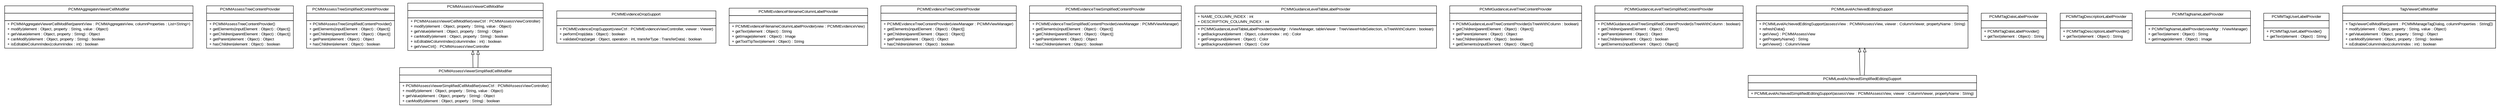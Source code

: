 #!/usr/local/bin/dot
#
# Class diagram 
# Generated by UMLGraph version R5_6-24-gf6e263 (http://www.umlgraph.org/)
#

digraph G {
	edge [fontname="arial",fontsize=10,labelfontname="arial",labelfontsize=10];
	node [fontname="arial",fontsize=10,shape=plaintext];
	nodesep=0.25;
	ranksep=0.5;
	// gov.sandia.cf.parts.ui.pcmm.editors.PCMMAggregateViewerCellModifier
	c24739 [label=<<table title="gov.sandia.cf.parts.ui.pcmm.editors.PCMMAggregateViewerCellModifier" border="0" cellborder="1" cellspacing="0" cellpadding="2" port="p" href="./PCMMAggregateViewerCellModifier.html">
		<tr><td><table border="0" cellspacing="0" cellpadding="1">
<tr><td align="center" balign="center"> PCMMAggregateViewerCellModifier </td></tr>
		</table></td></tr>
		<tr><td><table border="0" cellspacing="0" cellpadding="1">
<tr><td align="left" balign="left">  </td></tr>
		</table></td></tr>
		<tr><td><table border="0" cellspacing="0" cellpadding="1">
<tr><td align="left" balign="left"> + PCMMAggregateViewerCellModifier(parentView : PCMMAggregateView, columnProperties : List&lt;String&gt;) </td></tr>
<tr><td align="left" balign="left"> + modify(element : Object, property : String, value : Object) </td></tr>
<tr><td align="left" balign="left"> + getValue(element : Object, property : String) : Object </td></tr>
<tr><td align="left" balign="left"> + canModify(element : Object, property : String) : boolean </td></tr>
<tr><td align="left" balign="left"> + isEditableColumnIndex(columnIndex : int) : boolean </td></tr>
		</table></td></tr>
		</table>>, URL="./PCMMAggregateViewerCellModifier.html", fontname="arial", fontcolor="black", fontsize=10.0];
	// gov.sandia.cf.parts.ui.pcmm.editors.PCMMAssessTreeContentProvider
	c24740 [label=<<table title="gov.sandia.cf.parts.ui.pcmm.editors.PCMMAssessTreeContentProvider" border="0" cellborder="1" cellspacing="0" cellpadding="2" port="p" href="./PCMMAssessTreeContentProvider.html">
		<tr><td><table border="0" cellspacing="0" cellpadding="1">
<tr><td align="center" balign="center"> PCMMAssessTreeContentProvider </td></tr>
		</table></td></tr>
		<tr><td><table border="0" cellspacing="0" cellpadding="1">
<tr><td align="left" balign="left">  </td></tr>
		</table></td></tr>
		<tr><td><table border="0" cellspacing="0" cellpadding="1">
<tr><td align="left" balign="left"> + PCMMAssessTreeContentProvider() </td></tr>
<tr><td align="left" balign="left"> + getElements(inputElement : Object) : Object[] </td></tr>
<tr><td align="left" balign="left"> + getChildren(parentElement : Object) : Object[] </td></tr>
<tr><td align="left" balign="left"> + getParent(element : Object) : Object </td></tr>
<tr><td align="left" balign="left"> + hasChildren(element : Object) : boolean </td></tr>
		</table></td></tr>
		</table>>, URL="./PCMMAssessTreeContentProvider.html", fontname="arial", fontcolor="black", fontsize=10.0];
	// gov.sandia.cf.parts.ui.pcmm.editors.PCMMAssessTreeSimplifiedContentProvider
	c24741 [label=<<table title="gov.sandia.cf.parts.ui.pcmm.editors.PCMMAssessTreeSimplifiedContentProvider" border="0" cellborder="1" cellspacing="0" cellpadding="2" port="p" href="./PCMMAssessTreeSimplifiedContentProvider.html">
		<tr><td><table border="0" cellspacing="0" cellpadding="1">
<tr><td align="center" balign="center"> PCMMAssessTreeSimplifiedContentProvider </td></tr>
		</table></td></tr>
		<tr><td><table border="0" cellspacing="0" cellpadding="1">
<tr><td align="left" balign="left">  </td></tr>
		</table></td></tr>
		<tr><td><table border="0" cellspacing="0" cellpadding="1">
<tr><td align="left" balign="left"> + PCMMAssessTreeSimplifiedContentProvider() </td></tr>
<tr><td align="left" balign="left"> + getElements(inputElement : Object) : Object[] </td></tr>
<tr><td align="left" balign="left"> + getChildren(parentElement : Object) : Object[] </td></tr>
<tr><td align="left" balign="left"> + getParent(element : Object) : Object </td></tr>
<tr><td align="left" balign="left"> + hasChildren(element : Object) : boolean </td></tr>
		</table></td></tr>
		</table>>, URL="./PCMMAssessTreeSimplifiedContentProvider.html", fontname="arial", fontcolor="black", fontsize=10.0];
	// gov.sandia.cf.parts.ui.pcmm.editors.PCMMAssessViewerCellModifier
	c24742 [label=<<table title="gov.sandia.cf.parts.ui.pcmm.editors.PCMMAssessViewerCellModifier" border="0" cellborder="1" cellspacing="0" cellpadding="2" port="p" href="./PCMMAssessViewerCellModifier.html">
		<tr><td><table border="0" cellspacing="0" cellpadding="1">
<tr><td align="center" balign="center"> PCMMAssessViewerCellModifier </td></tr>
		</table></td></tr>
		<tr><td><table border="0" cellspacing="0" cellpadding="1">
<tr><td align="left" balign="left">  </td></tr>
		</table></td></tr>
		<tr><td><table border="0" cellspacing="0" cellpadding="1">
<tr><td align="left" balign="left"> + PCMMAssessViewerCellModifier(viewCtrl : PCMMAssessViewController) </td></tr>
<tr><td align="left" balign="left"> + modify(element : Object, property : String, value : Object) </td></tr>
<tr><td align="left" balign="left"> + getValue(element : Object, property : String) : Object </td></tr>
<tr><td align="left" balign="left"> + canModify(element : Object, property : String) : boolean </td></tr>
<tr><td align="left" balign="left"> + isEditableColumnIndex(columnIndex : int) : boolean </td></tr>
<tr><td align="left" balign="left"> + getViewCtrl() : PCMMAssessViewController </td></tr>
		</table></td></tr>
		</table>>, URL="./PCMMAssessViewerCellModifier.html", fontname="arial", fontcolor="black", fontsize=10.0];
	// gov.sandia.cf.parts.ui.pcmm.editors.PCMMAssessViewerSimplifiedCellModifier
	c24743 [label=<<table title="gov.sandia.cf.parts.ui.pcmm.editors.PCMMAssessViewerSimplifiedCellModifier" border="0" cellborder="1" cellspacing="0" cellpadding="2" port="p" href="./PCMMAssessViewerSimplifiedCellModifier.html">
		<tr><td><table border="0" cellspacing="0" cellpadding="1">
<tr><td align="center" balign="center"> PCMMAssessViewerSimplifiedCellModifier </td></tr>
		</table></td></tr>
		<tr><td><table border="0" cellspacing="0" cellpadding="1">
<tr><td align="left" balign="left">  </td></tr>
		</table></td></tr>
		<tr><td><table border="0" cellspacing="0" cellpadding="1">
<tr><td align="left" balign="left"> + PCMMAssessViewerSimplifiedCellModifier(viewCtrl : PCMMAssessViewController) </td></tr>
<tr><td align="left" balign="left"> + modify(element : Object, property : String, value : Object) </td></tr>
<tr><td align="left" balign="left"> + getValue(element : Object, property : String) : Object </td></tr>
<tr><td align="left" balign="left"> + canModify(element : Object, property : String) : boolean </td></tr>
		</table></td></tr>
		</table>>, URL="./PCMMAssessViewerSimplifiedCellModifier.html", fontname="arial", fontcolor="black", fontsize=10.0];
	// gov.sandia.cf.parts.ui.pcmm.editors.PCMMEvidenceDropSupport
	c24744 [label=<<table title="gov.sandia.cf.parts.ui.pcmm.editors.PCMMEvidenceDropSupport" border="0" cellborder="1" cellspacing="0" cellpadding="2" port="p" href="./PCMMEvidenceDropSupport.html">
		<tr><td><table border="0" cellspacing="0" cellpadding="1">
<tr><td align="center" balign="center"> PCMMEvidenceDropSupport </td></tr>
		</table></td></tr>
		<tr><td><table border="0" cellspacing="0" cellpadding="1">
<tr><td align="left" balign="left">  </td></tr>
		</table></td></tr>
		<tr><td><table border="0" cellspacing="0" cellpadding="1">
<tr><td align="left" balign="left"> + PCMMEvidenceDropSupport(viewCtrl : PCMMEvidenceViewController, viewer : Viewer) </td></tr>
<tr><td align="left" balign="left"> + performDrop(data : Object) : boolean </td></tr>
<tr><td align="left" balign="left"> + validateDrop(target : Object, operation : int, transferType : TransferData) : boolean </td></tr>
		</table></td></tr>
		</table>>, URL="./PCMMEvidenceDropSupport.html", fontname="arial", fontcolor="black", fontsize=10.0];
	// gov.sandia.cf.parts.ui.pcmm.editors.PCMMEvidenceFilenameColumnLabelProvider
	c24745 [label=<<table title="gov.sandia.cf.parts.ui.pcmm.editors.PCMMEvidenceFilenameColumnLabelProvider" border="0" cellborder="1" cellspacing="0" cellpadding="2" port="p" href="./PCMMEvidenceFilenameColumnLabelProvider.html">
		<tr><td><table border="0" cellspacing="0" cellpadding="1">
<tr><td align="center" balign="center"> PCMMEvidenceFilenameColumnLabelProvider </td></tr>
		</table></td></tr>
		<tr><td><table border="0" cellspacing="0" cellpadding="1">
<tr><td align="left" balign="left">  </td></tr>
		</table></td></tr>
		<tr><td><table border="0" cellspacing="0" cellpadding="1">
<tr><td align="left" balign="left"> + PCMMEvidenceFilenameColumnLabelProvider(view : PCMMEvidenceView) </td></tr>
<tr><td align="left" balign="left"> + getText(element : Object) : String </td></tr>
<tr><td align="left" balign="left"> + getImage(element : Object) : Image </td></tr>
<tr><td align="left" balign="left"> + getToolTipText(element : Object) : String </td></tr>
		</table></td></tr>
		</table>>, URL="./PCMMEvidenceFilenameColumnLabelProvider.html", fontname="arial", fontcolor="black", fontsize=10.0];
	// gov.sandia.cf.parts.ui.pcmm.editors.PCMMEvidenceTreeContentProvider
	c24746 [label=<<table title="gov.sandia.cf.parts.ui.pcmm.editors.PCMMEvidenceTreeContentProvider" border="0" cellborder="1" cellspacing="0" cellpadding="2" port="p" href="./PCMMEvidenceTreeContentProvider.html">
		<tr><td><table border="0" cellspacing="0" cellpadding="1">
<tr><td align="center" balign="center"> PCMMEvidenceTreeContentProvider </td></tr>
		</table></td></tr>
		<tr><td><table border="0" cellspacing="0" cellpadding="1">
<tr><td align="left" balign="left">  </td></tr>
		</table></td></tr>
		<tr><td><table border="0" cellspacing="0" cellpadding="1">
<tr><td align="left" balign="left"> + PCMMEvidenceTreeContentProvider(viewManager : PCMMViewManager) </td></tr>
<tr><td align="left" balign="left"> + getElements(inputElement : Object) : Object[] </td></tr>
<tr><td align="left" balign="left"> + getChildren(parentElement : Object) : Object[] </td></tr>
<tr><td align="left" balign="left"> + getParent(element : Object) : Object </td></tr>
<tr><td align="left" balign="left"> + hasChildren(element : Object) : boolean </td></tr>
		</table></td></tr>
		</table>>, URL="./PCMMEvidenceTreeContentProvider.html", fontname="arial", fontcolor="black", fontsize=10.0];
	// gov.sandia.cf.parts.ui.pcmm.editors.PCMMEvidenceTreeSimplifiedContentProvider
	c24747 [label=<<table title="gov.sandia.cf.parts.ui.pcmm.editors.PCMMEvidenceTreeSimplifiedContentProvider" border="0" cellborder="1" cellspacing="0" cellpadding="2" port="p" href="./PCMMEvidenceTreeSimplifiedContentProvider.html">
		<tr><td><table border="0" cellspacing="0" cellpadding="1">
<tr><td align="center" balign="center"> PCMMEvidenceTreeSimplifiedContentProvider </td></tr>
		</table></td></tr>
		<tr><td><table border="0" cellspacing="0" cellpadding="1">
<tr><td align="left" balign="left">  </td></tr>
		</table></td></tr>
		<tr><td><table border="0" cellspacing="0" cellpadding="1">
<tr><td align="left" balign="left"> + PCMMEvidenceTreeSimplifiedContentProvider(viewManager : PCMMViewManager) </td></tr>
<tr><td align="left" balign="left"> + getElements(inputElement : Object) : Object[] </td></tr>
<tr><td align="left" balign="left"> + getChildren(parentElement : Object) : Object[] </td></tr>
<tr><td align="left" balign="left"> + getParent(element : Object) : Object </td></tr>
<tr><td align="left" balign="left"> + hasChildren(element : Object) : boolean </td></tr>
		</table></td></tr>
		</table>>, URL="./PCMMEvidenceTreeSimplifiedContentProvider.html", fontname="arial", fontcolor="black", fontsize=10.0];
	// gov.sandia.cf.parts.ui.pcmm.editors.PCMMGuidanceLevelTableLabelProvider
	c24748 [label=<<table title="gov.sandia.cf.parts.ui.pcmm.editors.PCMMGuidanceLevelTableLabelProvider" border="0" cellborder="1" cellspacing="0" cellpadding="2" port="p" href="./PCMMGuidanceLevelTableLabelProvider.html">
		<tr><td><table border="0" cellspacing="0" cellpadding="1">
<tr><td align="center" balign="center"> PCMMGuidanceLevelTableLabelProvider </td></tr>
		</table></td></tr>
		<tr><td><table border="0" cellspacing="0" cellpadding="1">
<tr><td align="left" balign="left"> + NAME_COLUMN_INDEX : int </td></tr>
<tr><td align="left" balign="left"> + DESCRIPTION_COLUMN_INDEX : int </td></tr>
		</table></td></tr>
		<tr><td><table border="0" cellspacing="0" cellpadding="1">
<tr><td align="left" balign="left"> + PCMMGuidanceLevelTableLabelProvider(viewMgr : IViewManager, tableViewer : TreeViewerHideSelection, isTreeWithColumn : boolean) </td></tr>
<tr><td align="left" balign="left"> + getBackground(element : Object, columnIndex : int) : Color </td></tr>
<tr><td align="left" balign="left"> + getForeground(element : Object) : Color </td></tr>
<tr><td align="left" balign="left"> + getBackground(element : Object) : Color </td></tr>
		</table></td></tr>
		</table>>, URL="./PCMMGuidanceLevelTableLabelProvider.html", fontname="arial", fontcolor="black", fontsize=10.0];
	// gov.sandia.cf.parts.ui.pcmm.editors.PCMMGuidanceLevelTreeContentProvider
	c24749 [label=<<table title="gov.sandia.cf.parts.ui.pcmm.editors.PCMMGuidanceLevelTreeContentProvider" border="0" cellborder="1" cellspacing="0" cellpadding="2" port="p" href="./PCMMGuidanceLevelTreeContentProvider.html">
		<tr><td><table border="0" cellspacing="0" cellpadding="1">
<tr><td align="center" balign="center"> PCMMGuidanceLevelTreeContentProvider </td></tr>
		</table></td></tr>
		<tr><td><table border="0" cellspacing="0" cellpadding="1">
<tr><td align="left" balign="left">  </td></tr>
		</table></td></tr>
		<tr><td><table border="0" cellspacing="0" cellpadding="1">
<tr><td align="left" balign="left"> + PCMMGuidanceLevelTreeContentProvider(isTreeWithColumn : boolean) </td></tr>
<tr><td align="left" balign="left"> + getChildren(parentElement : Object) : Object[] </td></tr>
<tr><td align="left" balign="left"> + getParent(element : Object) : Object </td></tr>
<tr><td align="left" balign="left"> + hasChildren(element : Object) : boolean </td></tr>
<tr><td align="left" balign="left"> + getElements(inputElement : Object) : Object[] </td></tr>
		</table></td></tr>
		</table>>, URL="./PCMMGuidanceLevelTreeContentProvider.html", fontname="arial", fontcolor="black", fontsize=10.0];
	// gov.sandia.cf.parts.ui.pcmm.editors.PCMMGuidanceLevelTreeSimplifiedContentProvider
	c24750 [label=<<table title="gov.sandia.cf.parts.ui.pcmm.editors.PCMMGuidanceLevelTreeSimplifiedContentProvider" border="0" cellborder="1" cellspacing="0" cellpadding="2" port="p" href="./PCMMGuidanceLevelTreeSimplifiedContentProvider.html">
		<tr><td><table border="0" cellspacing="0" cellpadding="1">
<tr><td align="center" balign="center"> PCMMGuidanceLevelTreeSimplifiedContentProvider </td></tr>
		</table></td></tr>
		<tr><td><table border="0" cellspacing="0" cellpadding="1">
<tr><td align="left" balign="left">  </td></tr>
		</table></td></tr>
		<tr><td><table border="0" cellspacing="0" cellpadding="1">
<tr><td align="left" balign="left"> + PCMMGuidanceLevelTreeSimplifiedContentProvider(isTreeWithColumn : boolean) </td></tr>
<tr><td align="left" balign="left"> + getChildren(parentElement : Object) : Object[] </td></tr>
<tr><td align="left" balign="left"> + getParent(element : Object) : Object </td></tr>
<tr><td align="left" balign="left"> + hasChildren(element : Object) : boolean </td></tr>
<tr><td align="left" balign="left"> + getElements(inputElement : Object) : Object[] </td></tr>
		</table></td></tr>
		</table>>, URL="./PCMMGuidanceLevelTreeSimplifiedContentProvider.html", fontname="arial", fontcolor="black", fontsize=10.0];
	// gov.sandia.cf.parts.ui.pcmm.editors.PCMMLevelAchievedEditingSupport
	c24751 [label=<<table title="gov.sandia.cf.parts.ui.pcmm.editors.PCMMLevelAchievedEditingSupport" border="0" cellborder="1" cellspacing="0" cellpadding="2" port="p" href="./PCMMLevelAchievedEditingSupport.html">
		<tr><td><table border="0" cellspacing="0" cellpadding="1">
<tr><td align="center" balign="center"> PCMMLevelAchievedEditingSupport </td></tr>
		</table></td></tr>
		<tr><td><table border="0" cellspacing="0" cellpadding="1">
<tr><td align="left" balign="left">  </td></tr>
		</table></td></tr>
		<tr><td><table border="0" cellspacing="0" cellpadding="1">
<tr><td align="left" balign="left"> + PCMMLevelAchievedEditingSupport(assessView : PCMMAssessView, viewer : ColumnViewer, propertyName : String) </td></tr>
<tr><td align="left" balign="left"> + refreshData() </td></tr>
<tr><td align="left" balign="left"> + getView() : PCMMAssessView </td></tr>
<tr><td align="left" balign="left"> + getPropertyName() : String </td></tr>
<tr><td align="left" balign="left"> + getViewer() : ColumnViewer </td></tr>
		</table></td></tr>
		</table>>, URL="./PCMMLevelAchievedEditingSupport.html", fontname="arial", fontcolor="black", fontsize=10.0];
	// gov.sandia.cf.parts.ui.pcmm.editors.PCMMLevelAchievedSimplifiedEditingSupport
	c24752 [label=<<table title="gov.sandia.cf.parts.ui.pcmm.editors.PCMMLevelAchievedSimplifiedEditingSupport" border="0" cellborder="1" cellspacing="0" cellpadding="2" port="p" href="./PCMMLevelAchievedSimplifiedEditingSupport.html">
		<tr><td><table border="0" cellspacing="0" cellpadding="1">
<tr><td align="center" balign="center"> PCMMLevelAchievedSimplifiedEditingSupport </td></tr>
		</table></td></tr>
		<tr><td><table border="0" cellspacing="0" cellpadding="1">
<tr><td align="left" balign="left">  </td></tr>
		</table></td></tr>
		<tr><td><table border="0" cellspacing="0" cellpadding="1">
<tr><td align="left" balign="left"> + PCMMLevelAchievedSimplifiedEditingSupport(assessView : PCMMAssessView, viewer : ColumnViewer, propertyName : String) </td></tr>
		</table></td></tr>
		</table>>, URL="./PCMMLevelAchievedSimplifiedEditingSupport.html", fontname="arial", fontcolor="black", fontsize=10.0];
	// gov.sandia.cf.parts.ui.pcmm.editors.PCMMTagDateLabelProvider
	c24753 [label=<<table title="gov.sandia.cf.parts.ui.pcmm.editors.PCMMTagDateLabelProvider" border="0" cellborder="1" cellspacing="0" cellpadding="2" port="p" href="./PCMMTagDateLabelProvider.html">
		<tr><td><table border="0" cellspacing="0" cellpadding="1">
<tr><td align="center" balign="center"> PCMMTagDateLabelProvider </td></tr>
		</table></td></tr>
		<tr><td><table border="0" cellspacing="0" cellpadding="1">
<tr><td align="left" balign="left">  </td></tr>
		</table></td></tr>
		<tr><td><table border="0" cellspacing="0" cellpadding="1">
<tr><td align="left" balign="left"> + PCMMTagDateLabelProvider() </td></tr>
<tr><td align="left" balign="left"> + getText(element : Object) : String </td></tr>
		</table></td></tr>
		</table>>, URL="./PCMMTagDateLabelProvider.html", fontname="arial", fontcolor="black", fontsize=10.0];
	// gov.sandia.cf.parts.ui.pcmm.editors.PCMMTagDescriptionLabelProvider
	c24754 [label=<<table title="gov.sandia.cf.parts.ui.pcmm.editors.PCMMTagDescriptionLabelProvider" border="0" cellborder="1" cellspacing="0" cellpadding="2" port="p" href="./PCMMTagDescriptionLabelProvider.html">
		<tr><td><table border="0" cellspacing="0" cellpadding="1">
<tr><td align="center" balign="center"> PCMMTagDescriptionLabelProvider </td></tr>
		</table></td></tr>
		<tr><td><table border="0" cellspacing="0" cellpadding="1">
<tr><td align="left" balign="left">  </td></tr>
		</table></td></tr>
		<tr><td><table border="0" cellspacing="0" cellpadding="1">
<tr><td align="left" balign="left"> + PCMMTagDescriptionLabelProvider() </td></tr>
<tr><td align="left" balign="left"> + getText(element : Object) : String </td></tr>
		</table></td></tr>
		</table>>, URL="./PCMMTagDescriptionLabelProvider.html", fontname="arial", fontcolor="black", fontsize=10.0];
	// gov.sandia.cf.parts.ui.pcmm.editors.PCMMTagNameLabelProvider
	c24755 [label=<<table title="gov.sandia.cf.parts.ui.pcmm.editors.PCMMTagNameLabelProvider" border="0" cellborder="1" cellspacing="0" cellpadding="2" port="p" href="./PCMMTagNameLabelProvider.html">
		<tr><td><table border="0" cellspacing="0" cellpadding="1">
<tr><td align="center" balign="center"> PCMMTagNameLabelProvider </td></tr>
		</table></td></tr>
		<tr><td><table border="0" cellspacing="0" cellpadding="1">
<tr><td align="left" balign="left">  </td></tr>
		</table></td></tr>
		<tr><td><table border="0" cellspacing="0" cellpadding="1">
<tr><td align="left" balign="left"> + PCMMTagNameLabelProvider(viewMgr : IViewManager) </td></tr>
<tr><td align="left" balign="left"> + getText(element : Object) : String </td></tr>
<tr><td align="left" balign="left"> + getImage(element : Object) : Image </td></tr>
		</table></td></tr>
		</table>>, URL="./PCMMTagNameLabelProvider.html", fontname="arial", fontcolor="black", fontsize=10.0];
	// gov.sandia.cf.parts.ui.pcmm.editors.PCMMTagUserLabelProvider
	c24756 [label=<<table title="gov.sandia.cf.parts.ui.pcmm.editors.PCMMTagUserLabelProvider" border="0" cellborder="1" cellspacing="0" cellpadding="2" port="p" href="./PCMMTagUserLabelProvider.html">
		<tr><td><table border="0" cellspacing="0" cellpadding="1">
<tr><td align="center" balign="center"> PCMMTagUserLabelProvider </td></tr>
		</table></td></tr>
		<tr><td><table border="0" cellspacing="0" cellpadding="1">
<tr><td align="left" balign="left">  </td></tr>
		</table></td></tr>
		<tr><td><table border="0" cellspacing="0" cellpadding="1">
<tr><td align="left" balign="left"> + PCMMTagUserLabelProvider() </td></tr>
<tr><td align="left" balign="left"> + getText(element : Object) : String </td></tr>
		</table></td></tr>
		</table>>, URL="./PCMMTagUserLabelProvider.html", fontname="arial", fontcolor="black", fontsize=10.0];
	// gov.sandia.cf.parts.ui.pcmm.editors.TagViewerCellModifier
	c24757 [label=<<table title="gov.sandia.cf.parts.ui.pcmm.editors.TagViewerCellModifier" border="0" cellborder="1" cellspacing="0" cellpadding="2" port="p" href="./TagViewerCellModifier.html">
		<tr><td><table border="0" cellspacing="0" cellpadding="1">
<tr><td align="center" balign="center"> TagViewerCellModifier </td></tr>
		</table></td></tr>
		<tr><td><table border="0" cellspacing="0" cellpadding="1">
<tr><td align="left" balign="left">  </td></tr>
		</table></td></tr>
		<tr><td><table border="0" cellspacing="0" cellpadding="1">
<tr><td align="left" balign="left"> + TagViewerCellModifier(parent : PCMMManageTagDialog, columnProperties : String[]) </td></tr>
<tr><td align="left" balign="left"> + modify(element : Object, property : String, value : Object) </td></tr>
<tr><td align="left" balign="left"> + getValue(element : Object, property : String) : Object </td></tr>
<tr><td align="left" balign="left"> + canModify(element : Object, property : String) : boolean </td></tr>
<tr><td align="left" balign="left"> + isEditableColumnIndex(columnIndex : int) : boolean </td></tr>
		</table></td></tr>
		</table>>, URL="./TagViewerCellModifier.html", fontname="arial", fontcolor="black", fontsize=10.0];
	//gov.sandia.cf.parts.ui.pcmm.editors.PCMMAssessViewerSimplifiedCellModifier extends gov.sandia.cf.parts.ui.pcmm.editors.PCMMAssessViewerCellModifier
	c24742:p -> c24743:p [dir=back,arrowtail=empty];
	//gov.sandia.cf.parts.ui.pcmm.editors.PCMMLevelAchievedSimplifiedEditingSupport extends gov.sandia.cf.parts.ui.pcmm.editors.PCMMLevelAchievedEditingSupport
	c24751:p -> c24752:p [dir=back,arrowtail=empty];
	//gov.sandia.cf.parts.ui.pcmm.editors.PCMMLevelAchievedSimplifiedEditingSupport extends gov.sandia.cf.parts.ui.pcmm.editors.PCMMLevelAchievedEditingSupport
	c24751:p -> c24752:p [dir=back,arrowtail=empty];
	//gov.sandia.cf.parts.ui.pcmm.editors.PCMMAssessViewerSimplifiedCellModifier extends gov.sandia.cf.parts.ui.pcmm.editors.PCMMAssessViewerCellModifier
	c24742:p -> c24743:p [dir=back,arrowtail=empty];
}

